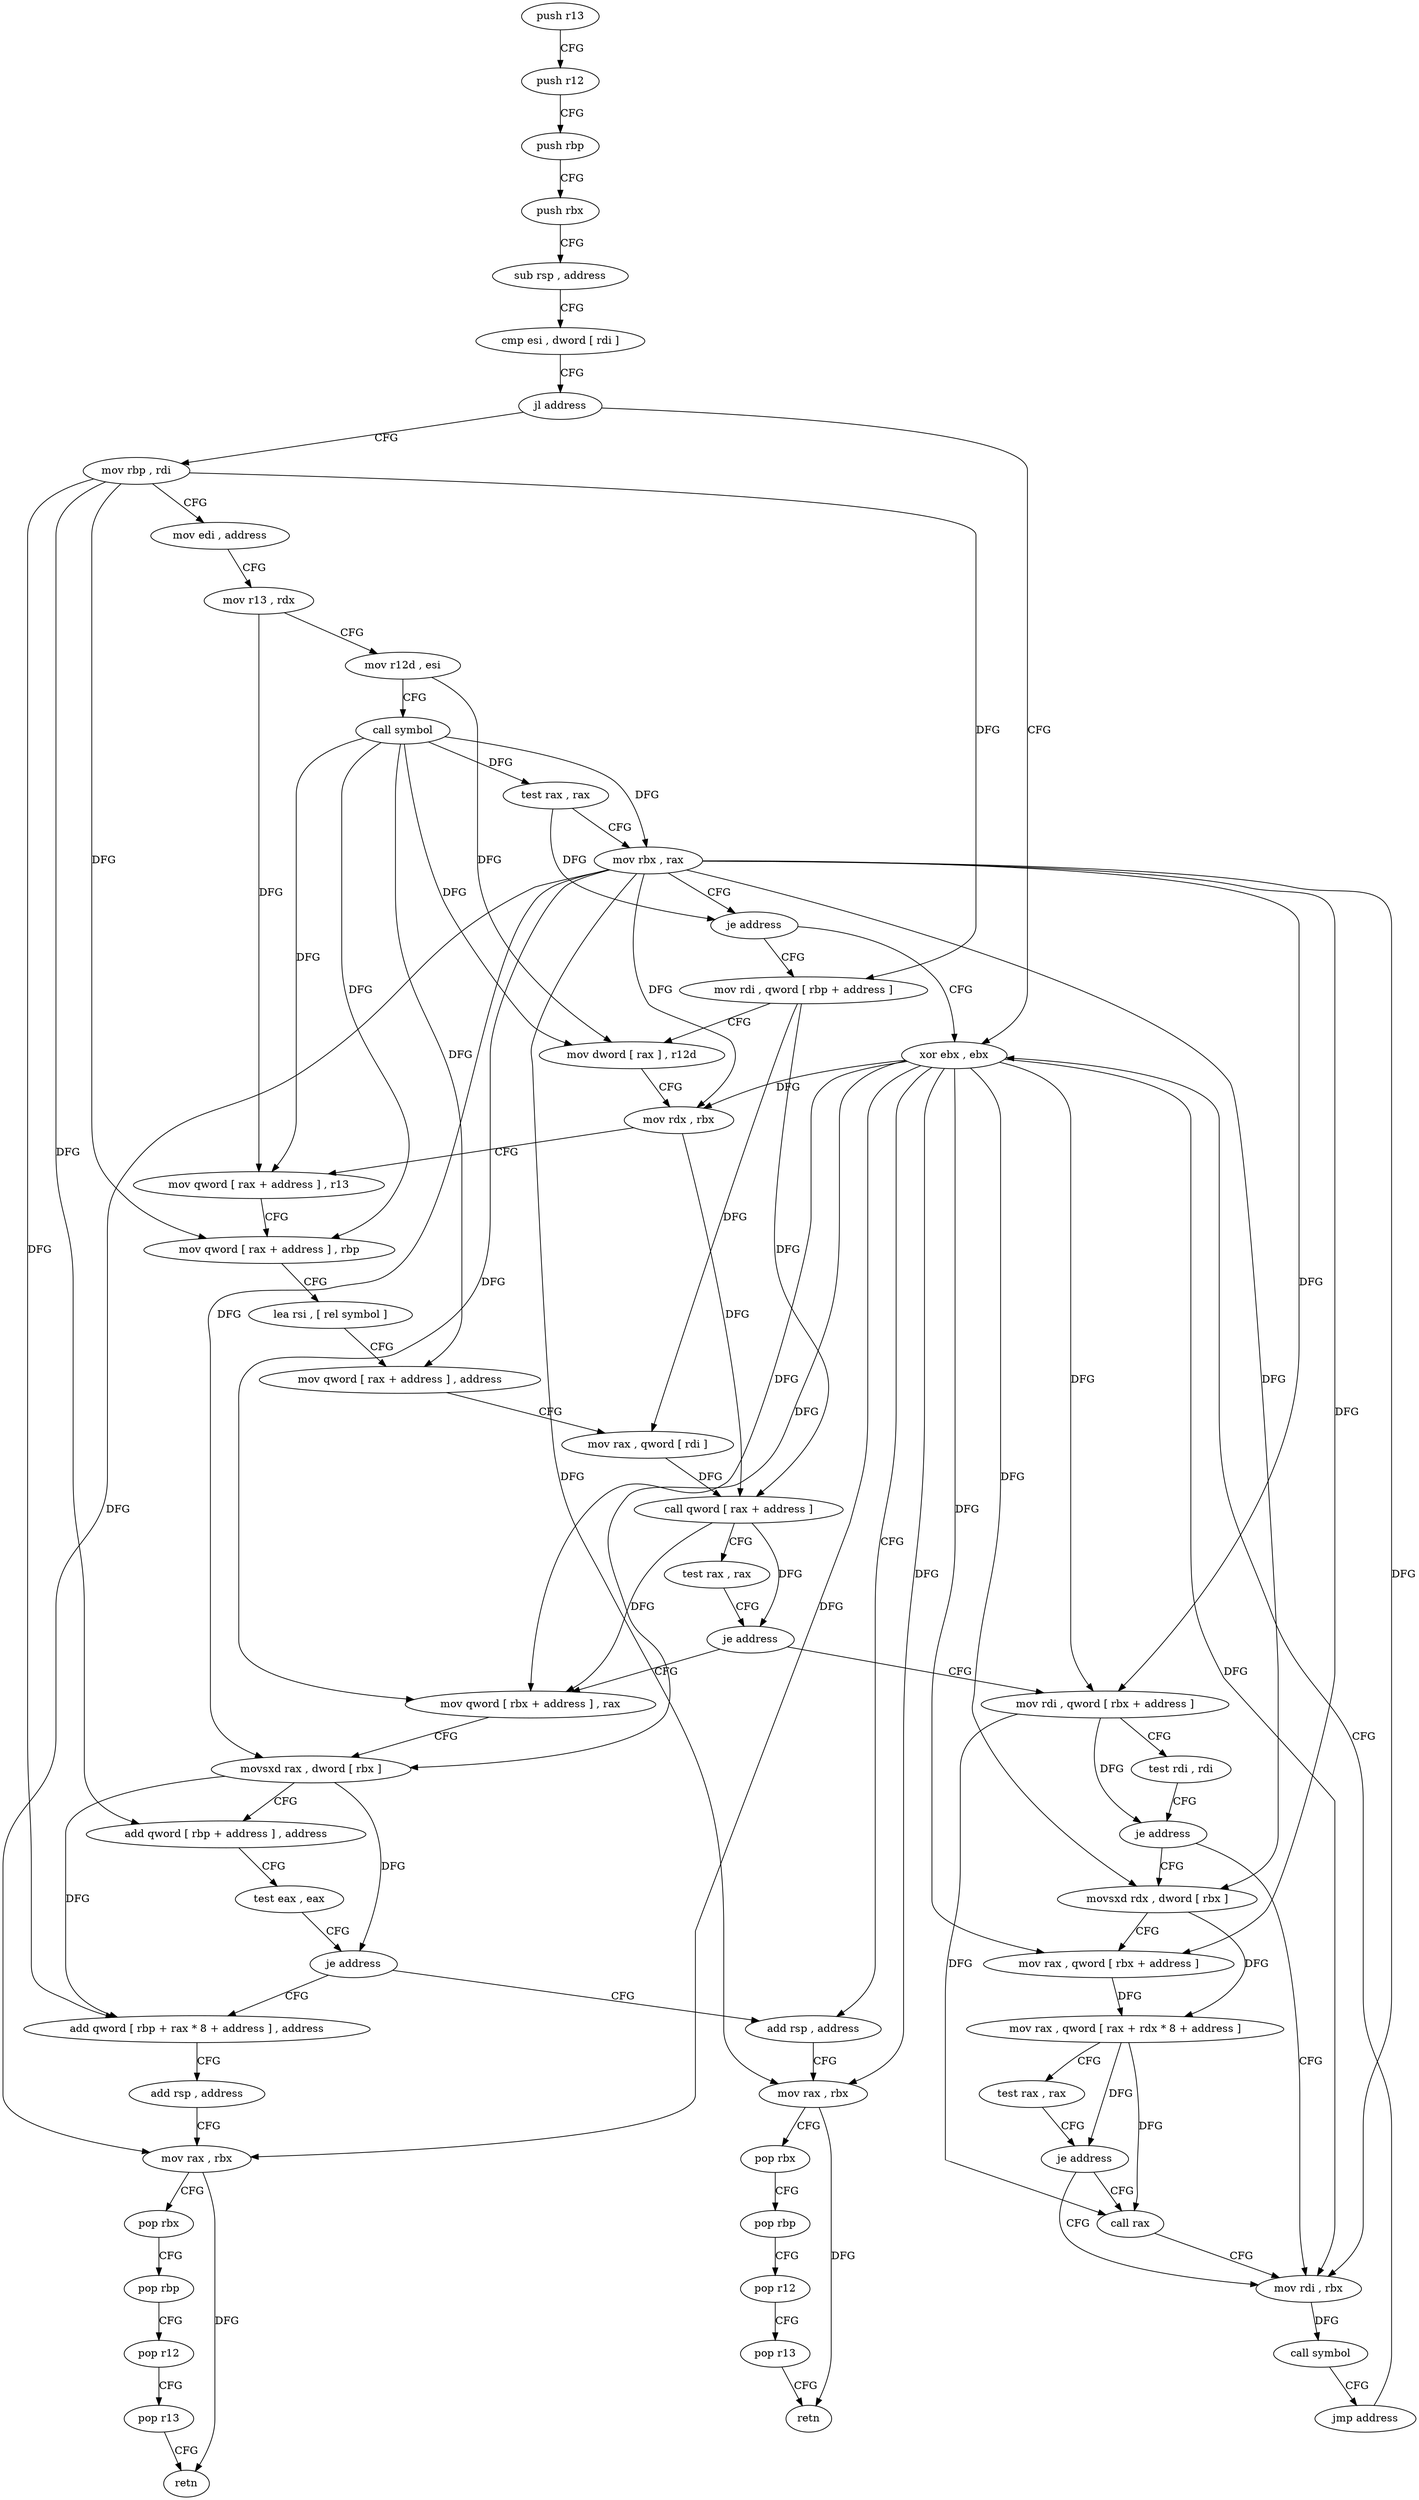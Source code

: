 digraph "func" {
"80320" [label = "push r13" ]
"80322" [label = "push r12" ]
"80324" [label = "push rbp" ]
"80325" [label = "push rbx" ]
"80326" [label = "sub rsp , address" ]
"80330" [label = "cmp esi , dword [ rdi ]" ]
"80332" [label = "jl address" ]
"80352" [label = "mov rbp , rdi" ]
"80334" [label = "xor ebx , ebx" ]
"80355" [label = "mov edi , address" ]
"80360" [label = "mov r13 , rdx" ]
"80363" [label = "mov r12d , esi" ]
"80366" [label = "call symbol" ]
"80371" [label = "test rax , rax" ]
"80374" [label = "mov rbx , rax" ]
"80377" [label = "je address" ]
"80379" [label = "mov rdi , qword [ rbp + address ]" ]
"80336" [label = "add rsp , address" ]
"80386" [label = "mov dword [ rax ] , r12d" ]
"80389" [label = "mov rdx , rbx" ]
"80392" [label = "mov qword [ rax + address ] , r13" ]
"80396" [label = "mov qword [ rax + address ] , rbp" ]
"80400" [label = "lea rsi , [ rel symbol ]" ]
"80407" [label = "mov qword [ rax + address ] , address" ]
"80415" [label = "mov rax , qword [ rdi ]" ]
"80418" [label = "call qword [ rax + address ]" ]
"80424" [label = "test rax , rax" ]
"80427" [label = "je address" ]
"80471" [label = "mov rdi , qword [ rbx + address ]" ]
"80429" [label = "mov qword [ rbx + address ] , rax" ]
"80475" [label = "test rdi , rdi" ]
"80478" [label = "je address" ]
"80499" [label = "mov rdi , rbx" ]
"80480" [label = "movsxd rdx , dword [ rbx ]" ]
"80433" [label = "movsxd rax , dword [ rbx ]" ]
"80436" [label = "add qword [ rbp + address ] , address" ]
"80444" [label = "test eax , eax" ]
"80446" [label = "je address" ]
"80448" [label = "add qword [ rbp + rax * 8 + address ] , address" ]
"80502" [label = "call symbol" ]
"80507" [label = "jmp address" ]
"80483" [label = "mov rax , qword [ rbx + address ]" ]
"80487" [label = "mov rax , qword [ rax + rdx * 8 + address ]" ]
"80492" [label = "test rax , rax" ]
"80495" [label = "je address" ]
"80497" [label = "call rax" ]
"80340" [label = "mov rax , rbx" ]
"80343" [label = "pop rbx" ]
"80344" [label = "pop rbp" ]
"80345" [label = "pop r12" ]
"80347" [label = "pop r13" ]
"80349" [label = "retn" ]
"80457" [label = "add rsp , address" ]
"80461" [label = "mov rax , rbx" ]
"80464" [label = "pop rbx" ]
"80465" [label = "pop rbp" ]
"80466" [label = "pop r12" ]
"80468" [label = "pop r13" ]
"80470" [label = "retn" ]
"80320" -> "80322" [ label = "CFG" ]
"80322" -> "80324" [ label = "CFG" ]
"80324" -> "80325" [ label = "CFG" ]
"80325" -> "80326" [ label = "CFG" ]
"80326" -> "80330" [ label = "CFG" ]
"80330" -> "80332" [ label = "CFG" ]
"80332" -> "80352" [ label = "CFG" ]
"80332" -> "80334" [ label = "CFG" ]
"80352" -> "80355" [ label = "CFG" ]
"80352" -> "80379" [ label = "DFG" ]
"80352" -> "80396" [ label = "DFG" ]
"80352" -> "80436" [ label = "DFG" ]
"80352" -> "80448" [ label = "DFG" ]
"80334" -> "80336" [ label = "CFG" ]
"80334" -> "80389" [ label = "DFG" ]
"80334" -> "80340" [ label = "DFG" ]
"80334" -> "80471" [ label = "DFG" ]
"80334" -> "80429" [ label = "DFG" ]
"80334" -> "80433" [ label = "DFG" ]
"80334" -> "80499" [ label = "DFG" ]
"80334" -> "80480" [ label = "DFG" ]
"80334" -> "80483" [ label = "DFG" ]
"80334" -> "80461" [ label = "DFG" ]
"80355" -> "80360" [ label = "CFG" ]
"80360" -> "80363" [ label = "CFG" ]
"80360" -> "80392" [ label = "DFG" ]
"80363" -> "80366" [ label = "CFG" ]
"80363" -> "80386" [ label = "DFG" ]
"80366" -> "80371" [ label = "DFG" ]
"80366" -> "80374" [ label = "DFG" ]
"80366" -> "80386" [ label = "DFG" ]
"80366" -> "80392" [ label = "DFG" ]
"80366" -> "80396" [ label = "DFG" ]
"80366" -> "80407" [ label = "DFG" ]
"80371" -> "80374" [ label = "CFG" ]
"80371" -> "80377" [ label = "DFG" ]
"80374" -> "80377" [ label = "CFG" ]
"80374" -> "80389" [ label = "DFG" ]
"80374" -> "80340" [ label = "DFG" ]
"80374" -> "80471" [ label = "DFG" ]
"80374" -> "80429" [ label = "DFG" ]
"80374" -> "80433" [ label = "DFG" ]
"80374" -> "80499" [ label = "DFG" ]
"80374" -> "80480" [ label = "DFG" ]
"80374" -> "80483" [ label = "DFG" ]
"80374" -> "80461" [ label = "DFG" ]
"80377" -> "80334" [ label = "CFG" ]
"80377" -> "80379" [ label = "CFG" ]
"80379" -> "80386" [ label = "CFG" ]
"80379" -> "80415" [ label = "DFG" ]
"80379" -> "80418" [ label = "DFG" ]
"80336" -> "80340" [ label = "CFG" ]
"80386" -> "80389" [ label = "CFG" ]
"80389" -> "80392" [ label = "CFG" ]
"80389" -> "80418" [ label = "DFG" ]
"80392" -> "80396" [ label = "CFG" ]
"80396" -> "80400" [ label = "CFG" ]
"80400" -> "80407" [ label = "CFG" ]
"80407" -> "80415" [ label = "CFG" ]
"80415" -> "80418" [ label = "DFG" ]
"80418" -> "80424" [ label = "CFG" ]
"80418" -> "80427" [ label = "DFG" ]
"80418" -> "80429" [ label = "DFG" ]
"80424" -> "80427" [ label = "CFG" ]
"80427" -> "80471" [ label = "CFG" ]
"80427" -> "80429" [ label = "CFG" ]
"80471" -> "80475" [ label = "CFG" ]
"80471" -> "80478" [ label = "DFG" ]
"80471" -> "80497" [ label = "DFG" ]
"80429" -> "80433" [ label = "CFG" ]
"80475" -> "80478" [ label = "CFG" ]
"80478" -> "80499" [ label = "CFG" ]
"80478" -> "80480" [ label = "CFG" ]
"80499" -> "80502" [ label = "DFG" ]
"80480" -> "80483" [ label = "CFG" ]
"80480" -> "80487" [ label = "DFG" ]
"80433" -> "80436" [ label = "CFG" ]
"80433" -> "80446" [ label = "DFG" ]
"80433" -> "80448" [ label = "DFG" ]
"80436" -> "80444" [ label = "CFG" ]
"80444" -> "80446" [ label = "CFG" ]
"80446" -> "80336" [ label = "CFG" ]
"80446" -> "80448" [ label = "CFG" ]
"80448" -> "80457" [ label = "CFG" ]
"80502" -> "80507" [ label = "CFG" ]
"80507" -> "80334" [ label = "CFG" ]
"80483" -> "80487" [ label = "DFG" ]
"80487" -> "80492" [ label = "CFG" ]
"80487" -> "80495" [ label = "DFG" ]
"80487" -> "80497" [ label = "DFG" ]
"80492" -> "80495" [ label = "CFG" ]
"80495" -> "80499" [ label = "CFG" ]
"80495" -> "80497" [ label = "CFG" ]
"80497" -> "80499" [ label = "CFG" ]
"80340" -> "80343" [ label = "CFG" ]
"80340" -> "80349" [ label = "DFG" ]
"80343" -> "80344" [ label = "CFG" ]
"80344" -> "80345" [ label = "CFG" ]
"80345" -> "80347" [ label = "CFG" ]
"80347" -> "80349" [ label = "CFG" ]
"80457" -> "80461" [ label = "CFG" ]
"80461" -> "80464" [ label = "CFG" ]
"80461" -> "80470" [ label = "DFG" ]
"80464" -> "80465" [ label = "CFG" ]
"80465" -> "80466" [ label = "CFG" ]
"80466" -> "80468" [ label = "CFG" ]
"80468" -> "80470" [ label = "CFG" ]
}
